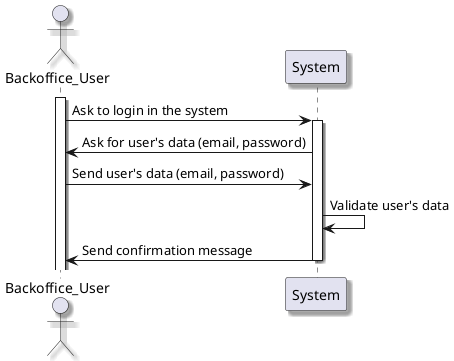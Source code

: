 @startuml level_1

skinparam handwritten false
skinparam monochrome false
skinparam packageStyle rect
skinparam defaultFontName FG Virgil
skinparam shadowing true

actor Backoffice_User as BOU

activate BOU
BOU -> System: Ask to login in the system
activate System
System -> BOU: Ask for user's data (email, password)
BOU -> System: Send user's data (email, password)
System -> System: Validate user's data
System -> BOU: Send confirmation message
deactivate System

@enduml
